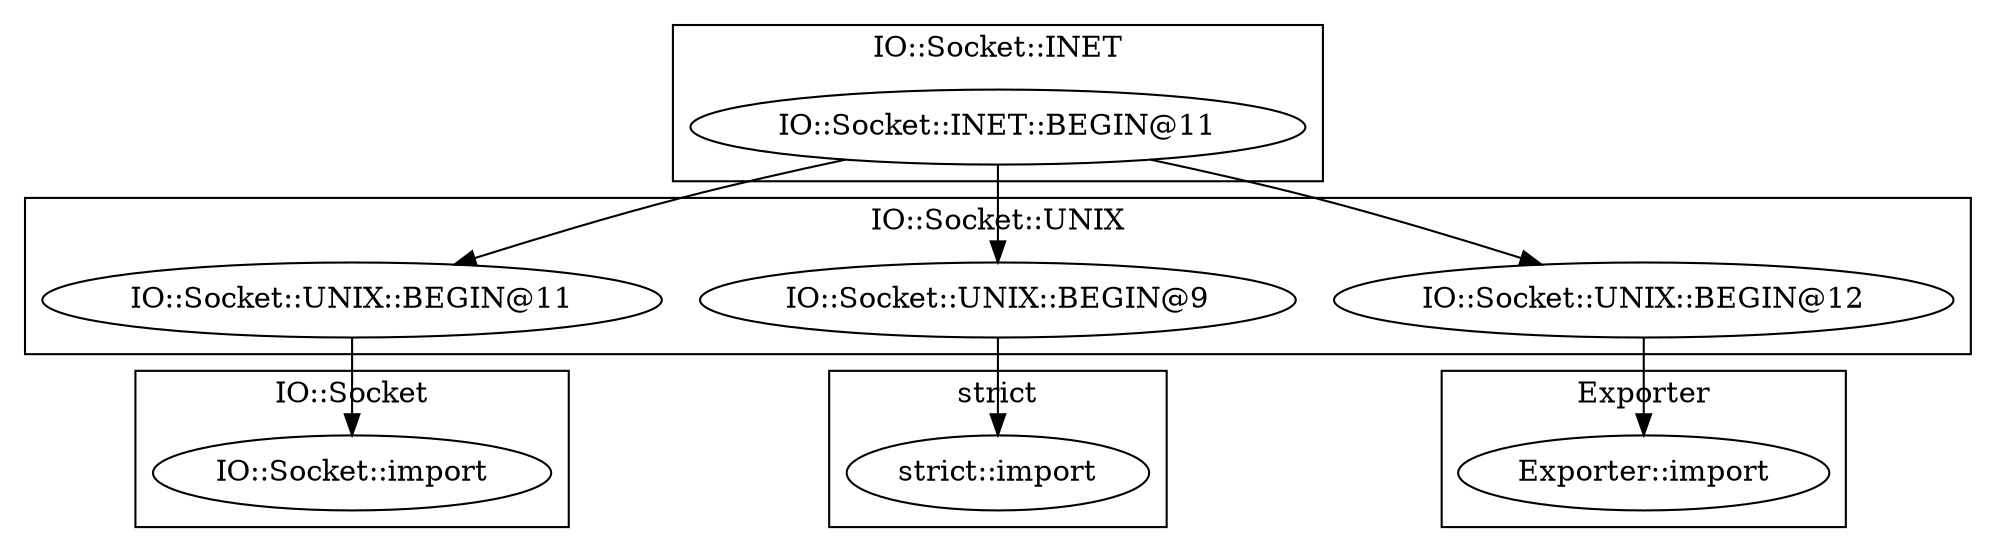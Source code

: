 digraph {
graph [overlap=false]
subgraph cluster_IO_Socket_UNIX {
	label="IO::Socket::UNIX";
	"IO::Socket::UNIX::BEGIN@11";
	"IO::Socket::UNIX::BEGIN@9";
	"IO::Socket::UNIX::BEGIN@12";
}
subgraph cluster_Exporter {
	label="Exporter";
	"Exporter::import";
}
subgraph cluster_IO_Socket_INET {
	label="IO::Socket::INET";
	"IO::Socket::INET::BEGIN@11";
}
subgraph cluster_strict {
	label="strict";
	"strict::import";
}
subgraph cluster_IO_Socket {
	label="IO::Socket";
	"IO::Socket::import";
}
"IO::Socket::UNIX::BEGIN@12" -> "Exporter::import";
"IO::Socket::INET::BEGIN@11" -> "IO::Socket::UNIX::BEGIN@9";
"IO::Socket::UNIX::BEGIN@9" -> "strict::import";
"IO::Socket::INET::BEGIN@11" -> "IO::Socket::UNIX::BEGIN@11";
"IO::Socket::UNIX::BEGIN@11" -> "IO::Socket::import";
"IO::Socket::INET::BEGIN@11" -> "IO::Socket::UNIX::BEGIN@12";
}
